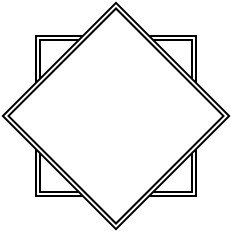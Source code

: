 <mxfile version="15.9.6" type="github">
  <diagram id="18Pgu8d3zG_lzIgKMme3" name="Page-1">
    <mxGraphModel dx="723" dy="388" grid="1" gridSize="10" guides="1" tooltips="1" connect="1" arrows="1" fold="1" page="1" pageScale="1" pageWidth="827" pageHeight="1169" math="0" shadow="0">
      <root>
        <mxCell id="0" />
        <mxCell id="1" parent="0" />
        <mxCell id="1IuEYxSpLlld1FUxBvtE-1" value="" style="shape=ext;double=1;whiteSpace=wrap;html=1;aspect=fixed;" parent="1" vertex="1">
          <mxGeometry x="360" y="160" width="80" height="80" as="geometry" />
        </mxCell>
        <mxCell id="1IuEYxSpLlld1FUxBvtE-2" value="" style="shape=ext;double=1;whiteSpace=wrap;html=1;aspect=fixed;direction=south;rotation=45;" parent="1" vertex="1">
          <mxGeometry x="360" y="160" width="80" height="80" as="geometry" />
        </mxCell>
        <mxCell id="1IuEYxSpLlld1FUxBvtE-12" value="" style="shape=image;html=1;verticalAlign=top;verticalLabelPosition=bottom;labelBackgroundColor=#ffffff;imageAspect=0;aspect=fixed;image=https://cdn2.iconfinder.com/data/icons/font-awesome/1792/code-128.png" parent="1" vertex="1">
          <mxGeometry x="368" y="168" width="64" height="64" as="geometry" />
        </mxCell>
      </root>
    </mxGraphModel>
  </diagram>
</mxfile>
